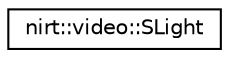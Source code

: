 digraph "Graphical Class Hierarchy"
{
 // LATEX_PDF_SIZE
  edge [fontname="Helvetica",fontsize="10",labelfontname="Helvetica",labelfontsize="10"];
  node [fontname="Helvetica",fontsize="10",shape=record];
  rankdir="LR";
  Node0 [label="nirt::video::SLight",height=0.2,width=0.4,color="black", fillcolor="white", style="filled",URL="$structnirt_1_1video_1_1SLight.html",tooltip="structure for holding data describing a dynamic point light."];
}
